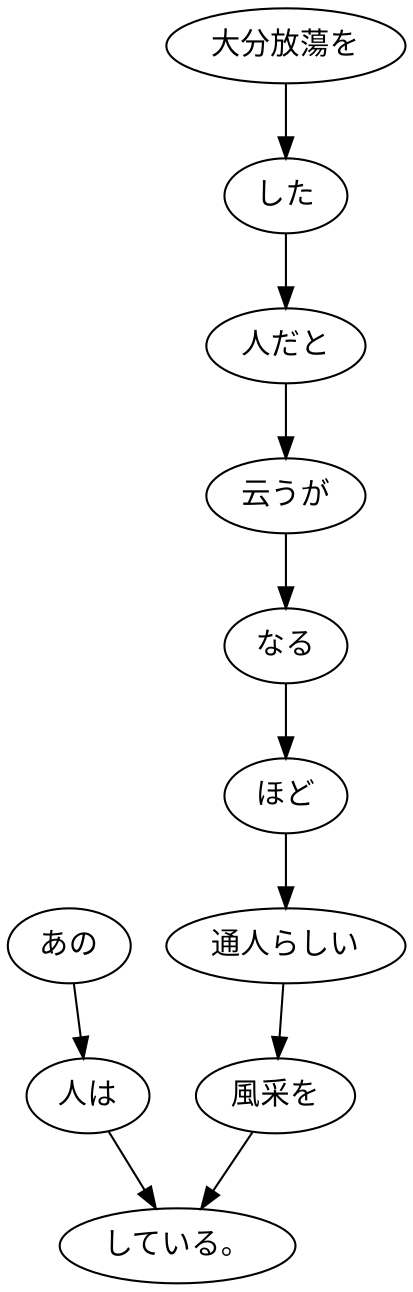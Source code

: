 digraph graph270 {
	node0 [label="あの"];
	node1 [label="人は"];
	node2 [label="大分放蕩を"];
	node3 [label="した"];
	node4 [label="人だと"];
	node5 [label="云うが"];
	node6 [label="なる"];
	node7 [label="ほど"];
	node8 [label="通人らしい"];
	node9 [label="風采を"];
	node10 [label="している。"];
	node0 -> node1;
	node1 -> node10;
	node2 -> node3;
	node3 -> node4;
	node4 -> node5;
	node5 -> node6;
	node6 -> node7;
	node7 -> node8;
	node8 -> node9;
	node9 -> node10;
}
